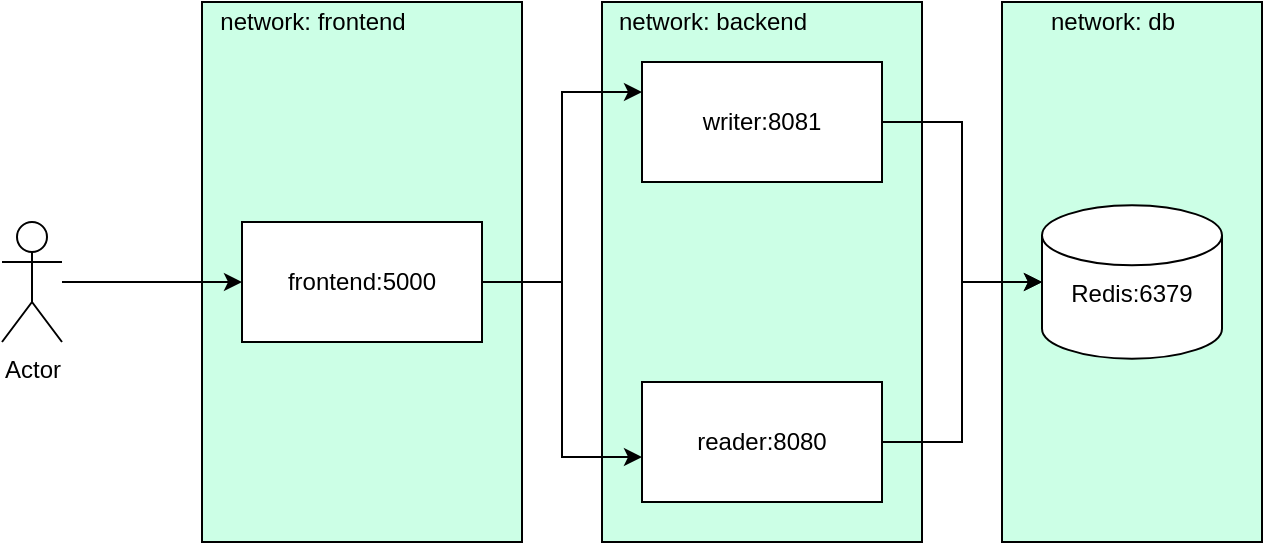<mxfile version="15.4.0" type="device"><diagram id="q7gxPsnsbvWtcMa8FUXu" name="Page-1"><mxGraphModel dx="1122" dy="634" grid="1" gridSize="10" guides="1" tooltips="1" connect="1" arrows="1" fold="1" page="1" pageScale="1" pageWidth="850" pageHeight="1100" math="0" shadow="0"><root><mxCell id="0"/><mxCell id="1" parent="0"/><mxCell id="RVRP-Aocv46ldKlbLXSR-43" value="" style="rounded=0;whiteSpace=wrap;html=1;fillColor=#CCFFE6;" vertex="1" parent="1"><mxGeometry x="540" y="50" width="130" height="270" as="geometry"/></mxCell><mxCell id="RVRP-Aocv46ldKlbLXSR-31" value="" style="rounded=0;whiteSpace=wrap;html=1;fillColor=#CCFFE6;" vertex="1" parent="1"><mxGeometry x="340" y="50" width="160" height="270" as="geometry"/></mxCell><mxCell id="RVRP-Aocv46ldKlbLXSR-29" value="" style="rounded=0;whiteSpace=wrap;html=1;fillColor=#CCFFE6;" vertex="1" parent="1"><mxGeometry x="140" y="50" width="160" height="270" as="geometry"/></mxCell><mxCell id="RVRP-Aocv46ldKlbLXSR-25" style="edgeStyle=orthogonalEdgeStyle;rounded=0;orthogonalLoop=1;jettySize=auto;html=1;entryX=0;entryY=0.25;entryDx=0;entryDy=0;" edge="1" parent="1" source="RVRP-Aocv46ldKlbLXSR-1" target="RVRP-Aocv46ldKlbLXSR-3"><mxGeometry relative="1" as="geometry"/></mxCell><mxCell id="RVRP-Aocv46ldKlbLXSR-26" style="edgeStyle=orthogonalEdgeStyle;rounded=0;orthogonalLoop=1;jettySize=auto;html=1;entryX=0;entryY=0.25;entryDx=0;entryDy=0;" edge="1" parent="1" source="RVRP-Aocv46ldKlbLXSR-1" target="RVRP-Aocv46ldKlbLXSR-6"><mxGeometry relative="1" as="geometry"/></mxCell><mxCell id="RVRP-Aocv46ldKlbLXSR-24" style="edgeStyle=orthogonalEdgeStyle;rounded=0;orthogonalLoop=1;jettySize=auto;html=1;entryX=0;entryY=0.5;entryDx=0;entryDy=0;" edge="1" parent="1" source="RVRP-Aocv46ldKlbLXSR-17" target="RVRP-Aocv46ldKlbLXSR-1"><mxGeometry relative="1" as="geometry"/></mxCell><mxCell id="RVRP-Aocv46ldKlbLXSR-17" value="Actor" style="shape=umlActor;verticalLabelPosition=bottom;verticalAlign=top;html=1;outlineConnect=0;" vertex="1" parent="1"><mxGeometry x="40" y="160" width="30" height="60" as="geometry"/></mxCell><mxCell id="RVRP-Aocv46ldKlbLXSR-20" value="" style="group" vertex="1" connectable="0" parent="1"><mxGeometry x="360" y="240" width="120" height="60" as="geometry"/></mxCell><mxCell id="RVRP-Aocv46ldKlbLXSR-4" value="reader:8080" style="rounded=0;whiteSpace=wrap;html=1;" vertex="1" parent="RVRP-Aocv46ldKlbLXSR-20"><mxGeometry width="120" height="60" as="geometry"/></mxCell><mxCell id="RVRP-Aocv46ldKlbLXSR-6" value="" style="shape=image;verticalLabelPosition=bottom;labelBackgroundColor=#ffffff;verticalAlign=top;aspect=fixed;imageAspect=0;image=https://www.pngkit.com/png/full/380-3801403_go-programming-language-logo-golang-logo-png.png;" vertex="1" parent="RVRP-Aocv46ldKlbLXSR-20"><mxGeometry y="30" width="30" height="30" as="geometry"/></mxCell><mxCell id="RVRP-Aocv46ldKlbLXSR-21" value="" style="group" vertex="1" connectable="0" parent="1"><mxGeometry x="360" y="80" width="120" height="60" as="geometry"/></mxCell><mxCell id="RVRP-Aocv46ldKlbLXSR-3" value="writer:8081" style="rounded=0;whiteSpace=wrap;html=1;" vertex="1" parent="RVRP-Aocv46ldKlbLXSR-21"><mxGeometry width="120" height="60" as="geometry"/></mxCell><mxCell id="RVRP-Aocv46ldKlbLXSR-7" value="" style="shape=image;verticalLabelPosition=bottom;labelBackgroundColor=#ffffff;verticalAlign=top;aspect=fixed;imageAspect=0;image=https://upload.wikimedia.org/wikipedia/commons/thumb/c/c3/Python-logo-notext.svg/768px-Python-logo-notext.svg.png;" vertex="1" parent="RVRP-Aocv46ldKlbLXSR-21"><mxGeometry y="40" width="20" height="20" as="geometry"/></mxCell><mxCell id="RVRP-Aocv46ldKlbLXSR-23" value="" style="group" vertex="1" connectable="0" parent="1"><mxGeometry x="560" y="151.66" width="90" height="76.67" as="geometry"/></mxCell><mxCell id="RVRP-Aocv46ldKlbLXSR-2" value="Redis:6379&lt;br&gt;&lt;br&gt;" style="shape=cylinder3;whiteSpace=wrap;html=1;boundedLbl=1;backgroundOutline=1;size=15;" vertex="1" parent="RVRP-Aocv46ldKlbLXSR-23"><mxGeometry width="90" height="76.67" as="geometry"/></mxCell><mxCell id="RVRP-Aocv46ldKlbLXSR-22" value="" style="shape=image;verticalLabelPosition=bottom;labelBackgroundColor=#ffffff;verticalAlign=top;aspect=fixed;imageAspect=0;image=https://www.logolynx.com/images/logolynx/a9/a9f50161e46ad3a736f9dfaba06859eb.png;" vertex="1" parent="RVRP-Aocv46ldKlbLXSR-23"><mxGeometry x="25.52" y="52" width="28.96" height="24.67" as="geometry"/></mxCell><mxCell id="RVRP-Aocv46ldKlbLXSR-27" style="edgeStyle=orthogonalEdgeStyle;rounded=0;orthogonalLoop=1;jettySize=auto;html=1;entryX=0;entryY=0.5;entryDx=0;entryDy=0;entryPerimeter=0;" edge="1" parent="1" source="RVRP-Aocv46ldKlbLXSR-3" target="RVRP-Aocv46ldKlbLXSR-2"><mxGeometry relative="1" as="geometry"/></mxCell><mxCell id="RVRP-Aocv46ldKlbLXSR-28" style="edgeStyle=orthogonalEdgeStyle;rounded=0;orthogonalLoop=1;jettySize=auto;html=1;entryX=0;entryY=0.5;entryDx=0;entryDy=0;entryPerimeter=0;" edge="1" parent="1" source="RVRP-Aocv46ldKlbLXSR-4" target="RVRP-Aocv46ldKlbLXSR-2"><mxGeometry relative="1" as="geometry"/></mxCell><mxCell id="RVRP-Aocv46ldKlbLXSR-30" value="network: frontend" style="text;html=1;align=center;verticalAlign=middle;resizable=0;points=[];autosize=1;strokeColor=none;fillColor=none;" vertex="1" parent="1"><mxGeometry x="140" y="50" width="110" height="20" as="geometry"/></mxCell><mxCell id="RVRP-Aocv46ldKlbLXSR-32" value="network: backend" style="text;html=1;align=center;verticalAlign=middle;resizable=0;points=[];autosize=1;strokeColor=none;fillColor=none;" vertex="1" parent="1"><mxGeometry x="340" y="50" width="110" height="20" as="geometry"/></mxCell><mxCell id="RVRP-Aocv46ldKlbLXSR-40" value="" style="group" vertex="1" connectable="0" parent="1"><mxGeometry x="160" y="160" width="120" height="72" as="geometry"/></mxCell><mxCell id="RVRP-Aocv46ldKlbLXSR-1" value="frontend:5000" style="rounded=0;whiteSpace=wrap;html=1;" vertex="1" parent="RVRP-Aocv46ldKlbLXSR-40"><mxGeometry width="120" height="60" as="geometry"/></mxCell><mxCell id="RVRP-Aocv46ldKlbLXSR-39" value="" style="shape=image;verticalLabelPosition=bottom;labelBackgroundColor=#ffffff;verticalAlign=top;aspect=fixed;imageAspect=0;image=https://cdn.icon-icons.com/icons2/2415/PNG/512/nodejs_original_wordmark_logo_icon_146412.png;" vertex="1" parent="RVRP-Aocv46ldKlbLXSR-40"><mxGeometry x="34" y="20" width="52" height="52" as="geometry"/></mxCell><mxCell id="RVRP-Aocv46ldKlbLXSR-44" value="network: db" style="text;html=1;align=center;verticalAlign=middle;resizable=0;points=[];autosize=1;strokeColor=none;fillColor=none;" vertex="1" parent="1"><mxGeometry x="555" y="50" width="80" height="20" as="geometry"/></mxCell></root></mxGraphModel></diagram></mxfile>